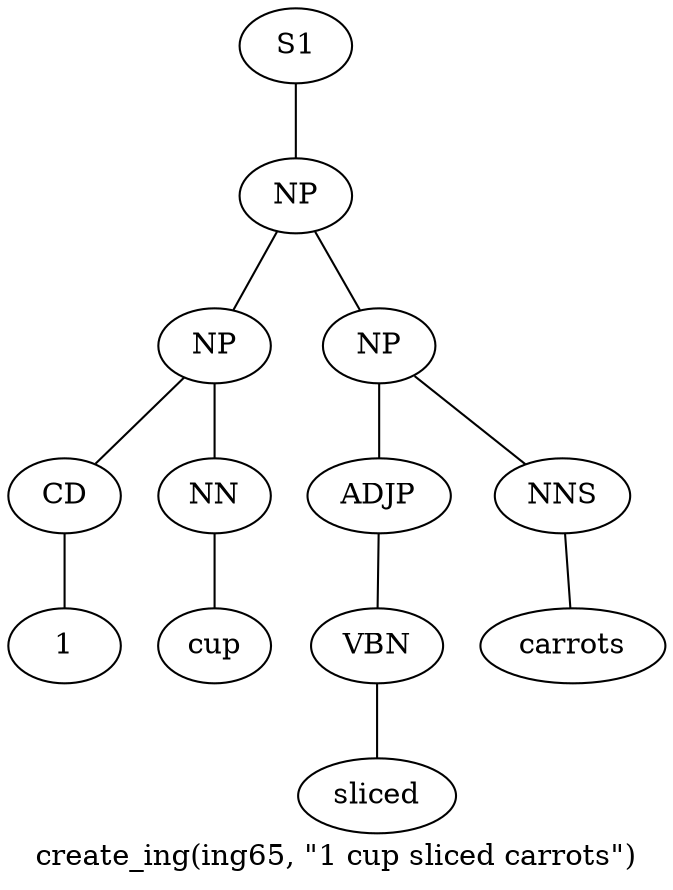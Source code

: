 graph SyntaxGraph {
	label = "create_ing(ing65, \"1 cup sliced carrots\")";
	Node0 [label="S1"];
	Node1 [label="NP"];
	Node2 [label="NP"];
	Node3 [label="CD"];
	Node4 [label="1"];
	Node5 [label="NN"];
	Node6 [label="cup"];
	Node7 [label="NP"];
	Node8 [label="ADJP"];
	Node9 [label="VBN"];
	Node10 [label="sliced"];
	Node11 [label="NNS"];
	Node12 [label="carrots"];

	Node0 -- Node1;
	Node1 -- Node2;
	Node1 -- Node7;
	Node2 -- Node3;
	Node2 -- Node5;
	Node3 -- Node4;
	Node5 -- Node6;
	Node7 -- Node8;
	Node7 -- Node11;
	Node8 -- Node9;
	Node9 -- Node10;
	Node11 -- Node12;
}